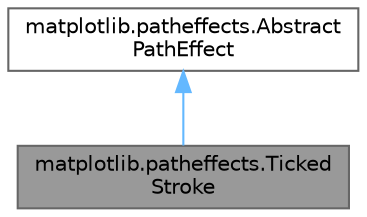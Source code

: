 digraph "matplotlib.patheffects.TickedStroke"
{
 // LATEX_PDF_SIZE
  bgcolor="transparent";
  edge [fontname=Helvetica,fontsize=10,labelfontname=Helvetica,labelfontsize=10];
  node [fontname=Helvetica,fontsize=10,shape=box,height=0.2,width=0.4];
  Node1 [id="Node000001",label="matplotlib.patheffects.Ticked\lStroke",height=0.2,width=0.4,color="gray40", fillcolor="grey60", style="filled", fontcolor="black",tooltip=" "];
  Node2 -> Node1 [id="edge1_Node000001_Node000002",dir="back",color="steelblue1",style="solid",tooltip=" "];
  Node2 [id="Node000002",label="matplotlib.patheffects.Abstract\lPathEffect",height=0.2,width=0.4,color="gray40", fillcolor="white", style="filled",URL="$d0/d4f/classmatplotlib_1_1patheffects_1_1AbstractPathEffect.html",tooltip=" "];
}
